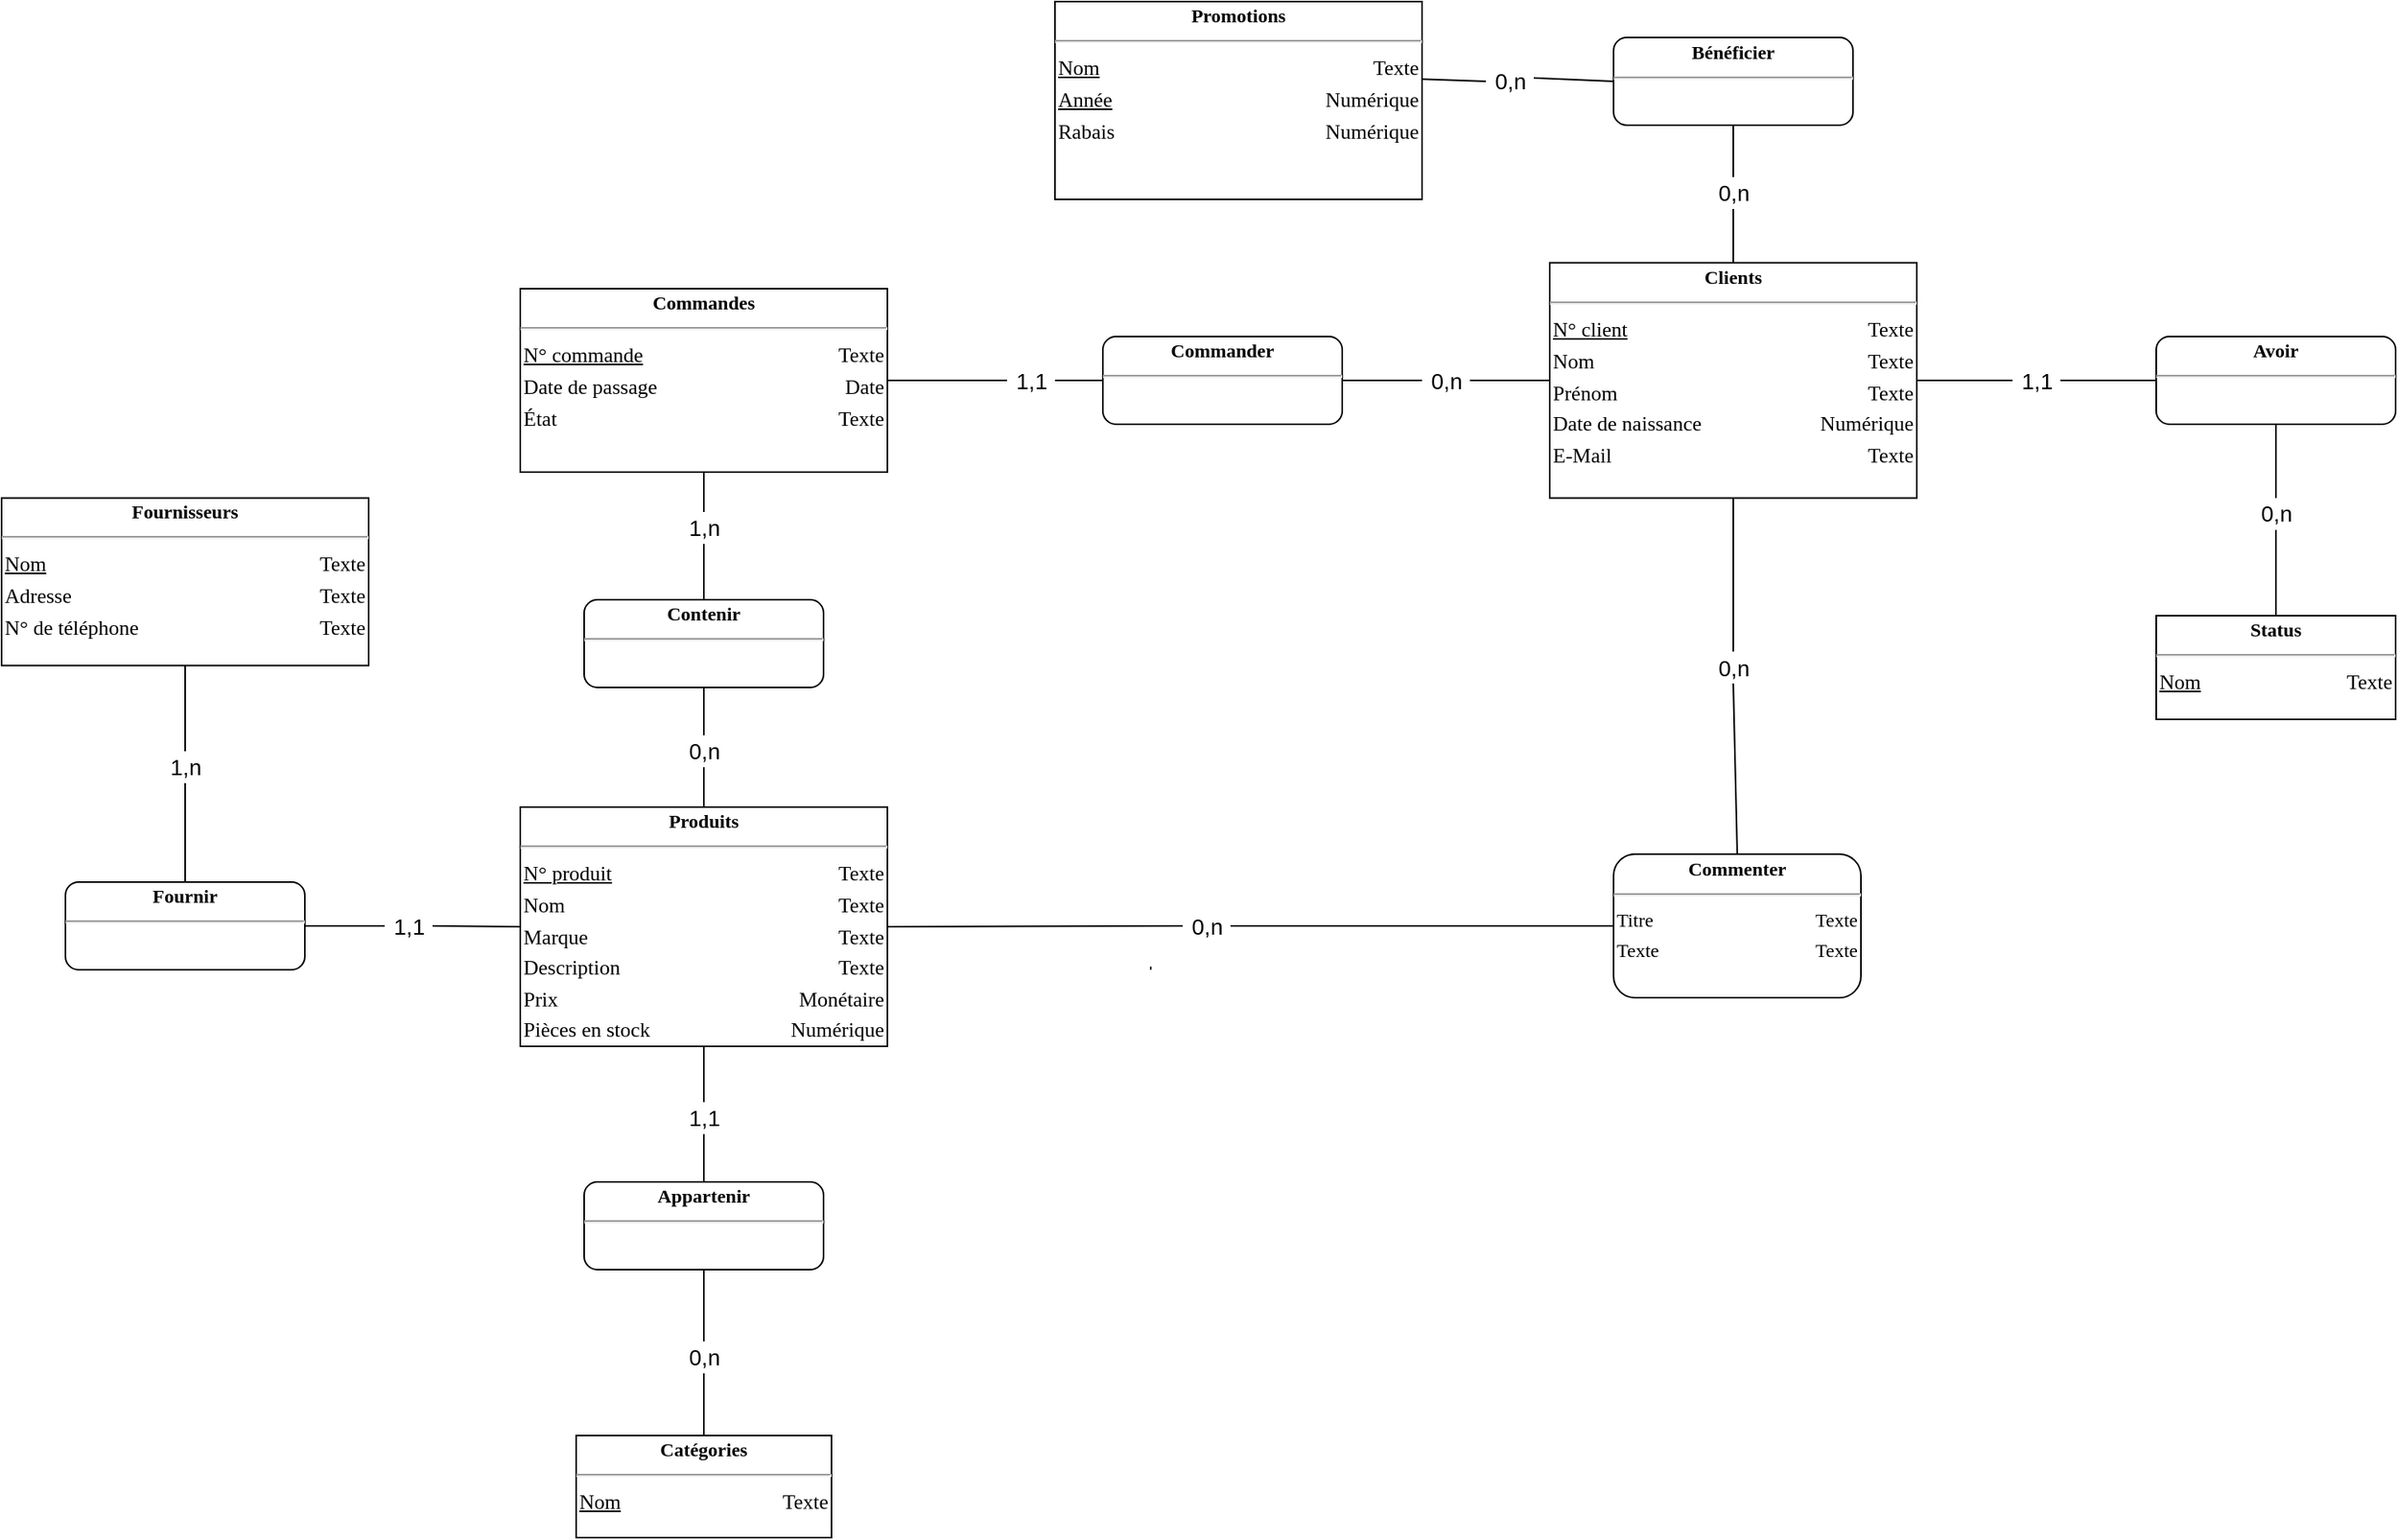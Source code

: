 <mxfile version="13.9.5" type="device"><diagram name="Page-1" id="2ca16b54-16f6-2749-3443-fa8db7711227"><mxGraphModel dx="2444" dy="1674" grid="1" gridSize="10" guides="1" tooltips="1" connect="1" arrows="1" fold="1" page="1" pageScale="1" pageWidth="1100" pageHeight="850" background="#ffffff" math="0" shadow="0"><root><mxCell id="0"/><mxCell id="1" parent="0"/><mxCell id="y3_k6lL5SO-q84q0xsFk-9" value="&lt;div style=&quot;box-sizing: border-box ; width: 100% ; padding: 2px&quot;&gt;&lt;span style=&quot;background-color: rgb(255 , 255 , 255)&quot;&gt;&lt;b&gt;Clients&lt;/b&gt;&lt;/span&gt;&lt;/div&gt;&lt;hr&gt;&lt;table style=&quot;width: 100% ; font-size: 1em&quot; cellpadding=&quot;2&quot; cellspacing=&quot;0&quot;&gt;&lt;tbody style=&quot;font-size: 13px&quot;&gt;&lt;tr&gt;&lt;td style=&quot;text-align: left&quot;&gt;&lt;u&gt;N° client&lt;/u&gt;&lt;/td&gt;&lt;td style=&quot;text-align: right&quot;&gt;Texte&lt;/td&gt;&lt;/tr&gt;&lt;tr&gt;&lt;td style=&quot;text-align: left&quot;&gt;Nom&lt;/td&gt;&lt;td style=&quot;text-align: right&quot;&gt;Texte&lt;/td&gt;&lt;/tr&gt;&lt;tr&gt;&lt;td style=&quot;text-align: left&quot;&gt;Prénom&lt;/td&gt;&lt;td style=&quot;text-align: right&quot;&gt;Texte&lt;/td&gt;&lt;/tr&gt;&lt;tr&gt;&lt;td style=&quot;text-align: left&quot;&gt;Date de naissance&lt;/td&gt;&lt;td style=&quot;text-align: right&quot;&gt;Numérique&lt;/td&gt;&lt;/tr&gt;&lt;tr&gt;&lt;td style=&quot;text-align: left&quot;&gt;E-Mail&lt;/td&gt;&lt;td style=&quot;text-align: right&quot;&gt;Texte&lt;/td&gt;&lt;/tr&gt;&lt;/tbody&gt;&lt;/table&gt;" style="verticalAlign=top;align=center;overflow=fill;html=1;rounded=0;shadow=0;comic=0;labelBackgroundColor=none;strokeColor=#000000;strokeWidth=1;fillColor=#ffffff;fontFamily=Verdana;fontSize=12;fontColor=#000000;" parent="1" vertex="1"><mxGeometry x="800" y="193.75" width="230" height="147.5" as="geometry"/></mxCell><mxCell id="IOePYA0oN1OY-JQut1BQ-1" value="&lt;div style=&quot;box-sizing: border-box ; width: 100% ; padding: 2px&quot;&gt;&lt;span style=&quot;background-color: rgb(255 , 255 , 255)&quot;&gt;&lt;b&gt;Commander&lt;/b&gt;&lt;/span&gt;&lt;/div&gt;&lt;hr&gt;&lt;table style=&quot;width: 100% ; font-size: 1em&quot; cellpadding=&quot;2&quot; cellspacing=&quot;0&quot;&gt;&lt;tbody&gt;&lt;tr&gt;&lt;td style=&quot;text-align: left&quot;&gt;&lt;br&gt;&lt;/td&gt;&lt;td style=&quot;text-align: right&quot;&gt;&lt;br&gt;&lt;/td&gt;&lt;/tr&gt;&lt;/tbody&gt;&lt;/table&gt;" style="verticalAlign=top;align=center;overflow=fill;html=1;rounded=1;shadow=0;comic=0;labelBackgroundColor=none;strokeColor=#000000;strokeWidth=1;fillColor=#ffffff;fontFamily=Verdana;fontSize=12;fontColor=#000000;" parent="1" vertex="1"><mxGeometry x="520" y="240" width="150" height="55" as="geometry"/></mxCell><mxCell id="7TVp59TtiPJdbqWPalq2-1" value="&lt;div style=&quot;box-sizing: border-box ; width: 100% ; padding: 2px&quot;&gt;&lt;span style=&quot;background-color: rgb(255 , 255 , 255)&quot;&gt;&lt;b&gt;Produits&lt;/b&gt;&lt;/span&gt;&lt;/div&gt;&lt;hr&gt;&lt;table style=&quot;width: 100% ; font-size: 1em&quot; cellpadding=&quot;2&quot; cellspacing=&quot;0&quot;&gt;&lt;tbody style=&quot;font-size: 13px&quot;&gt;&lt;tr&gt;&lt;td style=&quot;text-align: left&quot;&gt;&lt;u&gt;N° produit&lt;/u&gt;&lt;/td&gt;&lt;td style=&quot;text-align: right&quot;&gt;&lt;span style=&quot;text-align: center&quot;&gt;Texte&lt;/span&gt;&lt;br&gt;&lt;/td&gt;&lt;/tr&gt;&lt;tr&gt;&lt;td style=&quot;text-align: left&quot;&gt;Nom&lt;/td&gt;&lt;td style=&quot;text-align: right&quot;&gt;Texte&lt;/td&gt;&lt;/tr&gt;&lt;tr&gt;&lt;td style=&quot;text-align: left&quot;&gt;Marque&lt;/td&gt;&lt;td style=&quot;text-align: right&quot;&gt;Texte&lt;br&gt;&lt;/td&gt;&lt;/tr&gt;&lt;tr&gt;&lt;td style=&quot;text-align: left&quot;&gt;Description&lt;/td&gt;&lt;td style=&quot;text-align: right&quot;&gt;Texte&lt;/td&gt;&lt;/tr&gt;&lt;tr&gt;&lt;td style=&quot;text-align: left&quot;&gt;Prix&lt;/td&gt;&lt;td style=&quot;text-align: right&quot;&gt;Monétaire&lt;/td&gt;&lt;/tr&gt;&lt;tr&gt;&lt;td style=&quot;text-align: left&quot;&gt;Pièces en stock&lt;/td&gt;&lt;td style=&quot;text-align: right&quot;&gt;Numérique&lt;/td&gt;&lt;/tr&gt;&lt;/tbody&gt;&lt;/table&gt;" style="verticalAlign=top;align=center;overflow=fill;html=1;rounded=0;shadow=0;comic=0;labelBackgroundColor=none;strokeColor=#000000;strokeWidth=1;fillColor=#ffffff;fontFamily=Verdana;fontSize=12;fontColor=#000000;" parent="1" vertex="1"><mxGeometry x="155" y="535" width="230" height="150" as="geometry"/></mxCell><mxCell id="7TVp59TtiPJdbqWPalq2-3" value="&lt;div style=&quot;box-sizing: border-box ; width: 100% ; padding: 2px&quot;&gt;&lt;span style=&quot;background-color: rgb(255 , 255 , 255)&quot;&gt;&lt;b&gt;Commandes&lt;/b&gt;&lt;/span&gt;&lt;/div&gt;&lt;hr&gt;&lt;table style=&quot;width: 100% ; font-size: 1em&quot; cellpadding=&quot;2&quot; cellspacing=&quot;0&quot;&gt;&lt;tbody style=&quot;font-size: 13px&quot;&gt;&lt;tr&gt;&lt;td style=&quot;text-align: left&quot;&gt;&lt;u&gt;N° commande&lt;/u&gt;&lt;/td&gt;&lt;td style=&quot;text-align: right&quot;&gt;Texte&lt;/td&gt;&lt;/tr&gt;&lt;tr&gt;&lt;td style=&quot;text-align: left&quot;&gt;Date de passage&lt;/td&gt;&lt;td style=&quot;text-align: right&quot;&gt;Date&lt;/td&gt;&lt;/tr&gt;&lt;tr&gt;&lt;td style=&quot;text-align: left&quot;&gt;État&lt;/td&gt;&lt;td style=&quot;text-align: right&quot;&gt;Texte&lt;/td&gt;&lt;/tr&gt;&lt;/tbody&gt;&lt;/table&gt;" style="verticalAlign=top;align=center;overflow=fill;html=1;rounded=0;shadow=0;comic=0;labelBackgroundColor=none;strokeColor=#000000;strokeWidth=1;fillColor=#ffffff;fontFamily=Verdana;fontSize=12;fontColor=#000000;" parent="1" vertex="1"><mxGeometry x="155" y="210" width="230" height="115" as="geometry"/></mxCell><mxCell id="7TVp59TtiPJdbqWPalq2-5" value="&lt;div style=&quot;box-sizing: border-box ; width: 100% ; padding: 2px&quot;&gt;&lt;span style=&quot;background-color: rgb(255 , 255 , 255)&quot;&gt;&lt;b&gt;Fournisseurs&lt;/b&gt;&lt;/span&gt;&lt;/div&gt;&lt;hr&gt;&lt;table style=&quot;width: 100% ; font-size: 1em&quot; cellpadding=&quot;2&quot; cellspacing=&quot;0&quot;&gt;&lt;tbody style=&quot;font-size: 13px&quot;&gt;&lt;tr&gt;&lt;td style=&quot;text-align: left&quot;&gt;&lt;u&gt;Nom&lt;/u&gt;&lt;/td&gt;&lt;td style=&quot;text-align: right&quot;&gt;Texte&lt;/td&gt;&lt;/tr&gt;&lt;tr&gt;&lt;td style=&quot;text-align: left&quot;&gt;Adresse&lt;/td&gt;&lt;td style=&quot;text-align: right&quot;&gt;Texte&lt;/td&gt;&lt;/tr&gt;&lt;tr&gt;&lt;td style=&quot;text-align: left&quot;&gt;N° de téléphone&lt;/td&gt;&lt;td style=&quot;text-align: right&quot;&gt;Texte&lt;/td&gt;&lt;/tr&gt;&lt;tr&gt;&lt;td&gt;&lt;br&gt;&lt;/td&gt;&lt;td&gt;&lt;br&gt;&lt;/td&gt;&lt;/tr&gt;&lt;/tbody&gt;&lt;/table&gt;" style="verticalAlign=top;align=center;overflow=fill;html=1;rounded=0;shadow=0;comic=0;labelBackgroundColor=none;strokeColor=#000000;strokeWidth=1;fillColor=#ffffff;fontFamily=Verdana;fontSize=12;fontColor=#000000;" parent="1" vertex="1"><mxGeometry x="-170" y="341.25" width="230" height="105" as="geometry"/></mxCell><mxCell id="7TVp59TtiPJdbqWPalq2-7" value="&lt;div style=&quot;box-sizing: border-box ; width: 100% ; padding: 2px&quot;&gt;&lt;span style=&quot;background-color: rgb(255 , 255 , 255)&quot;&gt;&lt;b&gt;Fournir&lt;/b&gt;&lt;/span&gt;&lt;/div&gt;&lt;hr&gt;&lt;table style=&quot;width: 100% ; font-size: 1em&quot; cellpadding=&quot;2&quot; cellspacing=&quot;0&quot;&gt;&lt;tbody&gt;&lt;tr&gt;&lt;td style=&quot;text-align: left&quot;&gt;&lt;br&gt;&lt;/td&gt;&lt;td style=&quot;text-align: right&quot;&gt;&lt;br&gt;&lt;/td&gt;&lt;/tr&gt;&lt;/tbody&gt;&lt;/table&gt;" style="verticalAlign=top;align=center;overflow=fill;html=1;rounded=1;shadow=0;comic=0;labelBackgroundColor=none;strokeColor=#000000;strokeWidth=1;fillColor=#ffffff;fontFamily=Verdana;fontSize=12;fontColor=#000000;" parent="1" vertex="1"><mxGeometry x="-130" y="582" width="150" height="55" as="geometry"/></mxCell><mxCell id="7TVp59TtiPJdbqWPalq2-8" value="&lt;div style=&quot;box-sizing: border-box ; width: 100% ; padding: 2px&quot;&gt;&lt;span style=&quot;background-color: rgb(255 , 255 , 255)&quot;&gt;&lt;b&gt;Contenir&lt;/b&gt;&lt;/span&gt;&lt;/div&gt;&lt;hr&gt;&lt;table style=&quot;width: 100% ; font-size: 1em&quot; cellpadding=&quot;2&quot; cellspacing=&quot;0&quot;&gt;&lt;tbody&gt;&lt;tr&gt;&lt;td style=&quot;text-align: left&quot;&gt;&lt;br&gt;&lt;/td&gt;&lt;td style=&quot;text-align: right&quot;&gt;&lt;br&gt;&lt;/td&gt;&lt;/tr&gt;&lt;/tbody&gt;&lt;/table&gt;" style="verticalAlign=top;align=center;overflow=fill;html=1;rounded=1;shadow=0;comic=0;labelBackgroundColor=none;strokeColor=#000000;strokeWidth=1;fillColor=#ffffff;fontFamily=Verdana;fontSize=12;fontColor=#000000;" parent="1" vertex="1"><mxGeometry x="195" y="405" width="150" height="55" as="geometry"/></mxCell><mxCell id="7TVp59TtiPJdbqWPalq2-10" value="&lt;div style=&quot;box-sizing: border-box ; width: 100% ; padding: 2px&quot;&gt;&lt;span style=&quot;background-color: rgb(255 , 255 , 255)&quot;&gt;&lt;b&gt;Promotions&lt;/b&gt;&lt;/span&gt;&lt;/div&gt;&lt;hr&gt;&lt;table style=&quot;width: 100% ; font-size: 1em&quot; cellpadding=&quot;2&quot; cellspacing=&quot;0&quot;&gt;&lt;tbody style=&quot;font-size: 13px&quot;&gt;&lt;tr&gt;&lt;td style=&quot;text-align: left&quot;&gt;&lt;u&gt;Nom&lt;/u&gt;&lt;/td&gt;&lt;td style=&quot;text-align: right&quot;&gt;Texte&lt;/td&gt;&lt;/tr&gt;&lt;tr&gt;&lt;td style=&quot;text-align: left&quot;&gt;&lt;u&gt;Année&lt;/u&gt;&lt;/td&gt;&lt;td style=&quot;text-align: right&quot;&gt;Numérique&lt;/td&gt;&lt;/tr&gt;&lt;tr&gt;&lt;td style=&quot;text-align: left&quot;&gt;Rabais&lt;/td&gt;&lt;td style=&quot;text-align: right&quot;&gt;Numérique&lt;/td&gt;&lt;/tr&gt;&lt;/tbody&gt;&lt;/table&gt;" style="verticalAlign=top;align=center;overflow=fill;html=1;rounded=0;shadow=0;comic=0;labelBackgroundColor=none;strokeColor=#000000;strokeWidth=1;fillColor=#ffffff;fontFamily=Verdana;fontSize=12;fontColor=#000000;" parent="1" vertex="1"><mxGeometry x="490" y="30" width="230" height="124" as="geometry"/></mxCell><mxCell id="7TVp59TtiPJdbqWPalq2-11" value="&lt;div style=&quot;box-sizing: border-box ; width: 100% ; padding: 2px&quot;&gt;&lt;span style=&quot;background-color: rgb(255 , 255 , 255)&quot;&gt;&lt;b&gt;Status&lt;/b&gt;&lt;/span&gt;&lt;/div&gt;&lt;hr&gt;&lt;table style=&quot;width: 100% ; font-size: 1em&quot; cellpadding=&quot;2&quot; cellspacing=&quot;0&quot;&gt;&lt;tbody style=&quot;font-size: 13px&quot;&gt;&lt;tr&gt;&lt;td style=&quot;text-align: left&quot;&gt;&lt;u&gt;Nom&lt;/u&gt;&lt;/td&gt;&lt;td style=&quot;text-align: right&quot;&gt;Texte&lt;/td&gt;&lt;/tr&gt;&lt;/tbody&gt;&lt;/table&gt;" style="verticalAlign=top;align=center;overflow=fill;html=1;rounded=0;shadow=0;comic=0;labelBackgroundColor=none;strokeColor=#000000;strokeWidth=1;fillColor=#ffffff;fontFamily=Verdana;fontSize=12;fontColor=#000000;" parent="1" vertex="1"><mxGeometry x="1180" y="415" width="150" height="65" as="geometry"/></mxCell><mxCell id="7TVp59TtiPJdbqWPalq2-13" value="&lt;div style=&quot;box-sizing: border-box ; width: 100% ; padding: 2px&quot;&gt;&lt;span style=&quot;background-color: rgb(255 , 255 , 255)&quot;&gt;&lt;b&gt;Catégories&lt;/b&gt;&lt;/span&gt;&lt;/div&gt;&lt;hr&gt;&lt;table style=&quot;width: 100% ; font-size: 1em&quot; cellpadding=&quot;2&quot; cellspacing=&quot;0&quot;&gt;&lt;tbody style=&quot;font-size: 13px&quot;&gt;&lt;tr&gt;&lt;td style=&quot;text-align: left&quot;&gt;&lt;u&gt;Nom&lt;/u&gt;&lt;/td&gt;&lt;td style=&quot;text-align: right&quot;&gt;Texte&lt;/td&gt;&lt;/tr&gt;&lt;/tbody&gt;&lt;/table&gt;" style="verticalAlign=top;align=center;overflow=fill;html=1;rounded=0;shadow=0;comic=0;labelBackgroundColor=none;strokeColor=#000000;strokeWidth=1;fillColor=#ffffff;fontFamily=Verdana;fontSize=12;fontColor=#000000;" parent="1" vertex="1"><mxGeometry x="190" y="929" width="160" height="64" as="geometry"/></mxCell><mxCell id="7TVp59TtiPJdbqWPalq2-14" value="&lt;div style=&quot;box-sizing: border-box ; width: 100% ; padding: 2px&quot;&gt;&lt;span style=&quot;background-color: rgb(255 , 255 , 255)&quot;&gt;&lt;b&gt;Appartenir&lt;/b&gt;&lt;/span&gt;&lt;/div&gt;&lt;hr&gt;&lt;table style=&quot;width: 100% ; font-size: 1em&quot; cellpadding=&quot;2&quot; cellspacing=&quot;0&quot;&gt;&lt;tbody&gt;&lt;tr&gt;&lt;td style=&quot;text-align: left&quot;&gt;&lt;br&gt;&lt;/td&gt;&lt;td style=&quot;text-align: right&quot;&gt;&lt;br&gt;&lt;/td&gt;&lt;/tr&gt;&lt;/tbody&gt;&lt;/table&gt;" style="verticalAlign=top;align=center;overflow=fill;html=1;rounded=1;shadow=0;comic=0;labelBackgroundColor=none;strokeColor=#000000;strokeWidth=1;fillColor=#ffffff;fontFamily=Verdana;fontSize=12;fontColor=#000000;" parent="1" vertex="1"><mxGeometry x="195" y="770" width="150" height="55" as="geometry"/></mxCell><mxCell id="whIw53g8KP2QfFdCRwnL-1" value="&lt;div style=&quot;box-sizing: border-box ; width: 100% ; padding: 2px&quot;&gt;&lt;span style=&quot;background-color: rgb(255 , 255 , 255)&quot;&gt;&lt;b&gt;Bénéficier&lt;/b&gt;&lt;/span&gt;&lt;/div&gt;&lt;hr&gt;&lt;table style=&quot;width: 100% ; font-size: 1em&quot; cellpadding=&quot;2&quot; cellspacing=&quot;0&quot;&gt;&lt;tbody&gt;&lt;tr&gt;&lt;td style=&quot;text-align: left&quot;&gt;&lt;br&gt;&lt;/td&gt;&lt;td style=&quot;text-align: right&quot;&gt;&lt;br&gt;&lt;/td&gt;&lt;/tr&gt;&lt;/tbody&gt;&lt;/table&gt;" style="verticalAlign=top;align=center;overflow=fill;html=1;rounded=1;shadow=0;comic=0;labelBackgroundColor=none;strokeColor=#000000;strokeWidth=1;fillColor=#ffffff;fontFamily=Verdana;fontSize=12;fontColor=#000000;" parent="1" vertex="1"><mxGeometry x="840" y="52.5" width="150" height="55" as="geometry"/></mxCell><mxCell id="whIw53g8KP2QfFdCRwnL-2" value="&lt;div style=&quot;box-sizing: border-box ; width: 100% ; padding: 2px&quot;&gt;&lt;span style=&quot;background-color: rgb(255 , 255 , 255)&quot;&gt;&lt;b&gt;Avoir&lt;/b&gt;&lt;/span&gt;&lt;/div&gt;&lt;hr&gt;&lt;table style=&quot;width: 100% ; font-size: 1em&quot; cellpadding=&quot;2&quot; cellspacing=&quot;0&quot;&gt;&lt;tbody&gt;&lt;tr&gt;&lt;td style=&quot;text-align: left&quot;&gt;&lt;br&gt;&lt;/td&gt;&lt;td style=&quot;text-align: right&quot;&gt;&lt;br&gt;&lt;/td&gt;&lt;/tr&gt;&lt;/tbody&gt;&lt;/table&gt;" style="verticalAlign=top;align=center;overflow=fill;html=1;rounded=1;shadow=0;comic=0;labelBackgroundColor=none;strokeColor=#000000;strokeWidth=1;fillColor=#ffffff;fontFamily=Verdana;fontSize=12;fontColor=#000000;" parent="1" vertex="1"><mxGeometry x="1180" y="240" width="150" height="55" as="geometry"/></mxCell><mxCell id="whIw53g8KP2QfFdCRwnL-4" value="" style="endArrow=none;html=1;entryX=1;entryY=0.5;entryDx=0;entryDy=0;exitX=0;exitY=0.5;exitDx=0;exitDy=0;" parent="1" source="aV4_Bf5ezHBfa0LZ19XH-22" target="7TVp59TtiPJdbqWPalq2-3" edge="1"><mxGeometry width="50" height="50" relative="1" as="geometry"><mxPoint x="600" y="405" as="sourcePoint"/><mxPoint x="650" y="355" as="targetPoint"/></mxGeometry></mxCell><mxCell id="whIw53g8KP2QfFdCRwnL-5" value="" style="endArrow=none;html=1;entryX=1;entryY=0.5;entryDx=0;entryDy=0;exitX=0;exitY=0.5;exitDx=0;exitDy=0;" parent="1" source="aV4_Bf5ezHBfa0LZ19XH-21" target="IOePYA0oN1OY-JQut1BQ-1" edge="1"><mxGeometry width="50" height="50" relative="1" as="geometry"><mxPoint x="610" y="415" as="sourcePoint"/><mxPoint x="660" y="365" as="targetPoint"/></mxGeometry></mxCell><mxCell id="whIw53g8KP2QfFdCRwnL-6" value="" style="endArrow=none;html=1;exitX=0.5;exitY=1;exitDx=0;exitDy=0;entryX=0.5;entryY=0;entryDx=0;entryDy=0;" parent="1" source="aV4_Bf5ezHBfa0LZ19XH-17" target="7TVp59TtiPJdbqWPalq2-8" edge="1"><mxGeometry width="50" height="50" relative="1" as="geometry"><mxPoint x="665" y="425" as="sourcePoint"/><mxPoint x="715" y="375" as="targetPoint"/></mxGeometry></mxCell><mxCell id="whIw53g8KP2QfFdCRwnL-7" value="" style="endArrow=none;html=1;exitX=0.5;exitY=1;exitDx=0;exitDy=0;entryX=0.5;entryY=0;entryDx=0;entryDy=0;" parent="1" source="aV4_Bf5ezHBfa0LZ19XH-11" target="7TVp59TtiPJdbqWPalq2-14" edge="1"><mxGeometry width="50" height="50" relative="1" as="geometry"><mxPoint x="675" y="435" as="sourcePoint"/><mxPoint x="-45" y="603" as="targetPoint"/></mxGeometry></mxCell><mxCell id="whIw53g8KP2QfFdCRwnL-8" value="" style="endArrow=none;html=1;exitX=0.5;exitY=0;exitDx=0;exitDy=0;entryX=0.5;entryY=0;entryDx=0;entryDy=0;" parent="1" source="7TVp59TtiPJdbqWPalq2-11" target="7TVp59TtiPJdbqWPalq2-11" edge="1"><mxGeometry width="50" height="50" relative="1" as="geometry"><mxPoint x="980" y="260" as="sourcePoint"/><mxPoint x="1030" y="210" as="targetPoint"/></mxGeometry></mxCell><mxCell id="whIw53g8KP2QfFdCRwnL-9" value="" style="endArrow=none;html=1;entryX=1;entryY=0.5;entryDx=0;entryDy=0;exitX=0;exitY=0.5;exitDx=0;exitDy=0;" parent="1" source="aV4_Bf5ezHBfa0LZ19XH-64" target="y3_k6lL5SO-q84q0xsFk-9" edge="1"><mxGeometry width="50" height="50" relative="1" as="geometry"><mxPoint x="650" y="455" as="sourcePoint"/><mxPoint x="700" y="405" as="targetPoint"/></mxGeometry></mxCell><mxCell id="whIw53g8KP2QfFdCRwnL-10" value="" style="endArrow=none;html=1;exitX=0.5;exitY=0;exitDx=0;exitDy=0;entryX=0.5;entryY=1;entryDx=0;entryDy=0;" parent="1" source="aV4_Bf5ezHBfa0LZ19XH-13" target="7TVp59TtiPJdbqWPalq2-14" edge="1"><mxGeometry width="50" height="50" relative="1" as="geometry"><mxPoint x="275.0" y="920" as="sourcePoint"/><mxPoint x="390" y="625" as="targetPoint"/></mxGeometry></mxCell><mxCell id="whIw53g8KP2QfFdCRwnL-11" value="" style="endArrow=none;html=1;exitX=0.5;exitY=1;exitDx=0;exitDy=0;entryX=0.5;entryY=0;entryDx=0;entryDy=0;" parent="1" source="aV4_Bf5ezHBfa0LZ19XH-15" target="7TVp59TtiPJdbqWPalq2-1" edge="1"><mxGeometry width="50" height="50" relative="1" as="geometry"><mxPoint x="715" y="475" as="sourcePoint"/><mxPoint x="765" y="425" as="targetPoint"/></mxGeometry></mxCell><mxCell id="whIw53g8KP2QfFdCRwnL-12" value="" style="endArrow=none;html=1;exitX=0.5;exitY=0;exitDx=0;exitDy=0;" parent="1" source="aV4_Bf5ezHBfa0LZ19XH-7" target="7TVp59TtiPJdbqWPalq2-5" edge="1"><mxGeometry width="50" height="50" relative="1" as="geometry"><mxPoint x="-55" y="620" as="sourcePoint"/><mxPoint x="450" y="275" as="targetPoint"/></mxGeometry></mxCell><mxCell id="whIw53g8KP2QfFdCRwnL-13" value="" style="endArrow=none;html=1;exitX=0;exitY=0.5;exitDx=0;exitDy=0;entryX=1;entryY=0.5;entryDx=0;entryDy=0;" parent="1" source="aV4_Bf5ezHBfa0LZ19XH-8" target="7TVp59TtiPJdbqWPalq2-7" edge="1"><mxGeometry width="50" height="50" relative="1" as="geometry"><mxPoint x="150.17" y="760.4" as="sourcePoint"/><mxPoint x="785" y="620" as="targetPoint"/></mxGeometry></mxCell><mxCell id="whIw53g8KP2QfFdCRwnL-16" value="&lt;div style=&quot;box-sizing: border-box ; width: 100% ; padding: 2px&quot;&gt;&lt;span style=&quot;background-color: rgb(255 , 255 , 255)&quot;&gt;&lt;b&gt;Commenter&lt;/b&gt;&lt;/span&gt;&lt;/div&gt;&lt;hr&gt;&lt;table style=&quot;width: 100% ; font-size: 1em&quot; cellpadding=&quot;2&quot; cellspacing=&quot;0&quot;&gt;&lt;tbody&gt;&lt;tr&gt;&lt;td style=&quot;text-align: left&quot;&gt;Titre&lt;/td&gt;&lt;td style=&quot;text-align: right&quot;&gt;Texte&lt;/td&gt;&lt;/tr&gt;&lt;tr&gt;&lt;td style=&quot;text-align: left&quot;&gt;Texte&lt;/td&gt;&lt;td style=&quot;text-align: right&quot;&gt;Texte&lt;/td&gt;&lt;/tr&gt;&lt;/tbody&gt;&lt;/table&gt;" style="verticalAlign=top;align=center;overflow=fill;html=1;rounded=1;shadow=0;comic=0;labelBackgroundColor=none;strokeColor=#000000;strokeWidth=1;fillColor=#ffffff;fontFamily=Verdana;fontSize=12;fontColor=#000000;" parent="1" vertex="1"><mxGeometry x="840" y="564.5" width="155" height="90" as="geometry"/></mxCell><mxCell id="whIw53g8KP2QfFdCRwnL-18" value="" style="endArrow=none;html=1;entryX=0.5;entryY=1;entryDx=0;entryDy=0;exitX=0.5;exitY=0;exitDx=0;exitDy=0;" parent="1" source="aV4_Bf5ezHBfa0LZ19XH-63" target="whIw53g8KP2QfFdCRwnL-2" edge="1"><mxGeometry width="50" height="50" relative="1" as="geometry"><mxPoint x="940" y="355" as="sourcePoint"/><mxPoint x="990" y="305" as="targetPoint"/></mxGeometry></mxCell><mxCell id="aV4_Bf5ezHBfa0LZ19XH-7" value="1,n" style="text;html=1;align=center;verticalAlign=middle;resizable=0;points=[];autosize=1;fontSize=14;" vertex="1" parent="1"><mxGeometry x="-70" y="500" width="30" height="20" as="geometry"/></mxCell><mxCell id="aV4_Bf5ezHBfa0LZ19XH-9" value="" style="endArrow=none;html=1;exitX=0.5;exitY=0;exitDx=0;exitDy=0;" edge="1" parent="1" source="7TVp59TtiPJdbqWPalq2-7" target="aV4_Bf5ezHBfa0LZ19XH-7"><mxGeometry width="50" height="50" relative="1" as="geometry"><mxPoint x="-55" y="582" as="sourcePoint"/><mxPoint x="-55" y="446.25" as="targetPoint"/></mxGeometry></mxCell><mxCell id="aV4_Bf5ezHBfa0LZ19XH-8" value="1,1" style="text;html=1;align=center;verticalAlign=middle;resizable=0;points=[];autosize=1;fontSize=14;" vertex="1" parent="1"><mxGeometry x="70" y="599.5" width="30" height="20" as="geometry"/></mxCell><mxCell id="aV4_Bf5ezHBfa0LZ19XH-10" value="" style="endArrow=none;html=1;exitX=0;exitY=0.5;exitDx=0;exitDy=0;entryX=1;entryY=0.5;entryDx=0;entryDy=0;" edge="1" parent="1" source="7TVp59TtiPJdbqWPalq2-1" target="aV4_Bf5ezHBfa0LZ19XH-8"><mxGeometry width="50" height="50" relative="1" as="geometry"><mxPoint x="155" y="610.0" as="sourcePoint"/><mxPoint x="20" y="609.5" as="targetPoint"/></mxGeometry></mxCell><mxCell id="aV4_Bf5ezHBfa0LZ19XH-11" value="1,1" style="text;html=1;align=center;verticalAlign=middle;resizable=0;points=[];autosize=1;fontSize=14;" vertex="1" parent="1"><mxGeometry x="255" y="720" width="30" height="20" as="geometry"/></mxCell><mxCell id="aV4_Bf5ezHBfa0LZ19XH-12" value="" style="endArrow=none;html=1;exitX=0.5;exitY=1;exitDx=0;exitDy=0;entryX=0.5;entryY=0;entryDx=0;entryDy=0;" edge="1" parent="1" source="7TVp59TtiPJdbqWPalq2-1" target="aV4_Bf5ezHBfa0LZ19XH-11"><mxGeometry width="50" height="50" relative="1" as="geometry"><mxPoint x="270" y="685.0" as="sourcePoint"/><mxPoint x="270" y="770.0" as="targetPoint"/></mxGeometry></mxCell><mxCell id="aV4_Bf5ezHBfa0LZ19XH-13" value="0,n" style="text;html=1;align=center;verticalAlign=middle;resizable=0;points=[];autosize=1;fontSize=14;" vertex="1" parent="1"><mxGeometry x="255" y="870" width="30" height="20" as="geometry"/></mxCell><mxCell id="aV4_Bf5ezHBfa0LZ19XH-14" value="" style="endArrow=none;html=1;exitX=0.5;exitY=0;exitDx=0;exitDy=0;entryX=0.5;entryY=1;entryDx=0;entryDy=0;" edge="1" parent="1" source="7TVp59TtiPJdbqWPalq2-13" target="aV4_Bf5ezHBfa0LZ19XH-13"><mxGeometry width="50" height="50" relative="1" as="geometry"><mxPoint x="270" y="929" as="sourcePoint"/><mxPoint x="270" y="825.0" as="targetPoint"/></mxGeometry></mxCell><mxCell id="aV4_Bf5ezHBfa0LZ19XH-15" value="0,n" style="text;html=1;align=center;verticalAlign=middle;resizable=0;points=[];autosize=1;fontSize=14;" vertex="1" parent="1"><mxGeometry x="255" y="490" width="30" height="20" as="geometry"/></mxCell><mxCell id="aV4_Bf5ezHBfa0LZ19XH-16" value="" style="endArrow=none;html=1;exitX=0.5;exitY=1;exitDx=0;exitDy=0;entryX=0.5;entryY=0;entryDx=0;entryDy=0;" edge="1" parent="1" source="7TVp59TtiPJdbqWPalq2-8" target="aV4_Bf5ezHBfa0LZ19XH-15"><mxGeometry width="50" height="50" relative="1" as="geometry"><mxPoint x="270" y="460.0" as="sourcePoint"/><mxPoint x="270" y="535.0" as="targetPoint"/></mxGeometry></mxCell><mxCell id="aV4_Bf5ezHBfa0LZ19XH-17" value="1,n" style="text;html=1;align=center;verticalAlign=middle;resizable=0;points=[];autosize=1;fontSize=14;" vertex="1" parent="1"><mxGeometry x="255" y="350" width="30" height="20" as="geometry"/></mxCell><mxCell id="aV4_Bf5ezHBfa0LZ19XH-18" value="" style="endArrow=none;html=1;exitX=0.5;exitY=1;exitDx=0;exitDy=0;entryX=0.5;entryY=0;entryDx=0;entryDy=0;" edge="1" parent="1" source="7TVp59TtiPJdbqWPalq2-3" target="aV4_Bf5ezHBfa0LZ19XH-17"><mxGeometry width="50" height="50" relative="1" as="geometry"><mxPoint x="270" y="325.0" as="sourcePoint"/><mxPoint x="270" y="405.0" as="targetPoint"/></mxGeometry></mxCell><mxCell id="aV4_Bf5ezHBfa0LZ19XH-21" value="0,n" style="text;html=1;align=center;verticalAlign=middle;resizable=0;points=[];autosize=1;fontSize=14;" vertex="1" parent="1"><mxGeometry x="720" y="257.5" width="30" height="20" as="geometry"/></mxCell><mxCell id="aV4_Bf5ezHBfa0LZ19XH-25" value="" style="endArrow=none;html=1;entryX=1;entryY=0.5;entryDx=0;entryDy=0;exitX=0;exitY=0.5;exitDx=0;exitDy=0;" edge="1" parent="1" source="y3_k6lL5SO-q84q0xsFk-9" target="aV4_Bf5ezHBfa0LZ19XH-21"><mxGeometry width="50" height="50" relative="1" as="geometry"><mxPoint x="800" y="267.5" as="sourcePoint"/><mxPoint x="670" y="267.5" as="targetPoint"/></mxGeometry></mxCell><mxCell id="aV4_Bf5ezHBfa0LZ19XH-22" value="1,1" style="text;html=1;align=center;verticalAlign=middle;resizable=0;points=[];autosize=1;fontSize=14;" vertex="1" parent="1"><mxGeometry x="460" y="257.5" width="30" height="20" as="geometry"/></mxCell><mxCell id="aV4_Bf5ezHBfa0LZ19XH-26" value="" style="endArrow=none;html=1;entryX=1;entryY=0.5;entryDx=0;entryDy=0;exitX=0;exitY=0.5;exitDx=0;exitDy=0;" edge="1" parent="1" source="IOePYA0oN1OY-JQut1BQ-1" target="aV4_Bf5ezHBfa0LZ19XH-22"><mxGeometry width="50" height="50" relative="1" as="geometry"><mxPoint x="520" y="267.5" as="sourcePoint"/><mxPoint x="385" y="267.5" as="targetPoint"/></mxGeometry></mxCell><mxCell id="aV4_Bf5ezHBfa0LZ19XH-49" value="" style="endArrow=none;html=1;entryX=0.5;entryY=1;entryDx=0;entryDy=0;exitX=0.5;exitY=1;exitDx=0;exitDy=0;" edge="1" parent="1"><mxGeometry width="50" height="50" relative="1" as="geometry"><mxPoint x="550" y="637" as="sourcePoint"/><mxPoint x="550" y="635.0" as="targetPoint"/><Array as="points"/></mxGeometry></mxCell><mxCell id="aV4_Bf5ezHBfa0LZ19XH-50" value="" style="endArrow=none;html=1;entryX=0;entryY=0.5;entryDx=0;entryDy=0;exitX=1;exitY=0.392;exitDx=0;exitDy=0;exitPerimeter=0;" edge="1" parent="1" source="aV4_Bf5ezHBfa0LZ19XH-55" target="whIw53g8KP2QfFdCRwnL-1"><mxGeometry width="50" height="50" relative="1" as="geometry"><mxPoint x="1110" y="488.57" as="sourcePoint"/><mxPoint x="960" y="488.57" as="targetPoint"/></mxGeometry></mxCell><mxCell id="aV4_Bf5ezHBfa0LZ19XH-51" value="" style="endArrow=none;html=1;entryX=0.5;entryY=0;entryDx=0;entryDy=0;exitX=0.5;exitY=1;exitDx=0;exitDy=0;" edge="1" parent="1" source="aV4_Bf5ezHBfa0LZ19XH-56" target="y3_k6lL5SO-q84q0xsFk-9"><mxGeometry width="50" height="50" relative="1" as="geometry"><mxPoint x="1080" y="468.57" as="sourcePoint"/><mxPoint x="930" y="468.57" as="targetPoint"/></mxGeometry></mxCell><mxCell id="aV4_Bf5ezHBfa0LZ19XH-53" value="" style="endArrow=none;html=1;entryX=1;entryY=0.5;entryDx=0;entryDy=0;exitX=0;exitY=0.5;exitDx=0;exitDy=0;" edge="1" parent="1" source="aV4_Bf5ezHBfa0LZ19XH-60" target="7TVp59TtiPJdbqWPalq2-1"><mxGeometry width="50" height="50" relative="1" as="geometry"><mxPoint x="470" y="277.5" as="sourcePoint"/><mxPoint x="395" y="277.5" as="targetPoint"/></mxGeometry></mxCell><mxCell id="aV4_Bf5ezHBfa0LZ19XH-54" value="" style="endArrow=none;html=1;entryX=0.5;entryY=0;entryDx=0;entryDy=0;exitX=0.5;exitY=1;exitDx=0;exitDy=0;" edge="1" parent="1" source="aV4_Bf5ezHBfa0LZ19XH-59" target="whIw53g8KP2QfFdCRwnL-16"><mxGeometry width="50" height="50" relative="1" as="geometry"><mxPoint x="480" y="287.5" as="sourcePoint"/><mxPoint x="405" y="287.5" as="targetPoint"/></mxGeometry></mxCell><mxCell id="aV4_Bf5ezHBfa0LZ19XH-56" value="0,n" style="text;html=1;align=center;verticalAlign=middle;resizable=0;points=[];autosize=1;fontSize=14;" vertex="1" parent="1"><mxGeometry x="900" y="140" width="30" height="20" as="geometry"/></mxCell><mxCell id="aV4_Bf5ezHBfa0LZ19XH-57" value="" style="endArrow=none;html=1;entryX=0.5;entryY=0;entryDx=0;entryDy=0;exitX=0.5;exitY=1;exitDx=0;exitDy=0;" edge="1" parent="1" source="whIw53g8KP2QfFdCRwnL-1" target="aV4_Bf5ezHBfa0LZ19XH-56"><mxGeometry width="50" height="50" relative="1" as="geometry"><mxPoint x="915" y="95" as="sourcePoint"/><mxPoint x="915" y="193.75" as="targetPoint"/></mxGeometry></mxCell><mxCell id="aV4_Bf5ezHBfa0LZ19XH-55" value="0,n" style="text;html=1;align=center;verticalAlign=middle;resizable=0;points=[];autosize=1;fontSize=14;" vertex="1" parent="1"><mxGeometry x="760" y="70" width="30" height="20" as="geometry"/></mxCell><mxCell id="aV4_Bf5ezHBfa0LZ19XH-58" value="" style="endArrow=none;html=1;entryX=0;entryY=0.5;entryDx=0;entryDy=0;exitX=1;exitY=0.392;exitDx=0;exitDy=0;exitPerimeter=0;" edge="1" parent="1" source="7TVp59TtiPJdbqWPalq2-10" target="aV4_Bf5ezHBfa0LZ19XH-55"><mxGeometry width="50" height="50" relative="1" as="geometry"><mxPoint x="730" y="63.32" as="sourcePoint"/><mxPoint x="840" y="67.5" as="targetPoint"/></mxGeometry></mxCell><mxCell id="aV4_Bf5ezHBfa0LZ19XH-60" value="0,n" style="text;html=1;align=center;verticalAlign=middle;resizable=0;points=[];autosize=1;fontSize=14;" vertex="1" parent="1"><mxGeometry x="570" y="599.5" width="30" height="20" as="geometry"/></mxCell><mxCell id="aV4_Bf5ezHBfa0LZ19XH-61" value="" style="endArrow=none;html=1;entryX=1;entryY=0.5;entryDx=0;entryDy=0;exitX=0;exitY=0.5;exitDx=0;exitDy=0;" edge="1" parent="1" source="whIw53g8KP2QfFdCRwnL-16" target="aV4_Bf5ezHBfa0LZ19XH-60"><mxGeometry width="50" height="50" relative="1" as="geometry"><mxPoint x="840" y="609.5" as="sourcePoint"/><mxPoint x="385" y="610" as="targetPoint"/></mxGeometry></mxCell><mxCell id="aV4_Bf5ezHBfa0LZ19XH-59" value="0,n" style="text;html=1;align=center;verticalAlign=middle;resizable=0;points=[];autosize=1;fontSize=14;" vertex="1" parent="1"><mxGeometry x="900" y="437.5" width="30" height="20" as="geometry"/></mxCell><mxCell id="aV4_Bf5ezHBfa0LZ19XH-62" value="" style="endArrow=none;html=1;entryX=0.5;entryY=0;entryDx=0;entryDy=0;exitX=0.5;exitY=1;exitDx=0;exitDy=0;" edge="1" parent="1" source="y3_k6lL5SO-q84q0xsFk-9" target="aV4_Bf5ezHBfa0LZ19XH-59"><mxGeometry width="50" height="50" relative="1" as="geometry"><mxPoint x="915" y="341.25" as="sourcePoint"/><mxPoint x="917.5" y="564.5" as="targetPoint"/></mxGeometry></mxCell><mxCell id="aV4_Bf5ezHBfa0LZ19XH-64" value="1,1" style="text;html=1;align=center;verticalAlign=middle;resizable=0;points=[];autosize=1;fontSize=14;" vertex="1" parent="1"><mxGeometry x="1090" y="257.5" width="30" height="20" as="geometry"/></mxCell><mxCell id="aV4_Bf5ezHBfa0LZ19XH-65" value="" style="endArrow=none;html=1;entryX=1;entryY=0.5;entryDx=0;entryDy=0;exitX=0;exitY=0.5;exitDx=0;exitDy=0;" edge="1" parent="1" source="whIw53g8KP2QfFdCRwnL-2" target="aV4_Bf5ezHBfa0LZ19XH-64"><mxGeometry width="50" height="50" relative="1" as="geometry"><mxPoint x="1180" y="267.5" as="sourcePoint"/><mxPoint x="1030" y="267.5" as="targetPoint"/></mxGeometry></mxCell><mxCell id="aV4_Bf5ezHBfa0LZ19XH-63" value="0,n" style="text;html=1;align=center;verticalAlign=middle;resizable=0;points=[];autosize=1;fontSize=14;" vertex="1" parent="1"><mxGeometry x="1240" y="341.25" width="30" height="20" as="geometry"/></mxCell><mxCell id="aV4_Bf5ezHBfa0LZ19XH-67" value="" style="endArrow=none;html=1;entryX=0.5;entryY=1;entryDx=0;entryDy=0;exitX=0.5;exitY=0;exitDx=0;exitDy=0;" edge="1" parent="1" source="7TVp59TtiPJdbqWPalq2-11" target="aV4_Bf5ezHBfa0LZ19XH-63"><mxGeometry width="50" height="50" relative="1" as="geometry"><mxPoint x="1255" y="415" as="sourcePoint"/><mxPoint x="1255" y="295" as="targetPoint"/></mxGeometry></mxCell></root></mxGraphModel></diagram></mxfile>